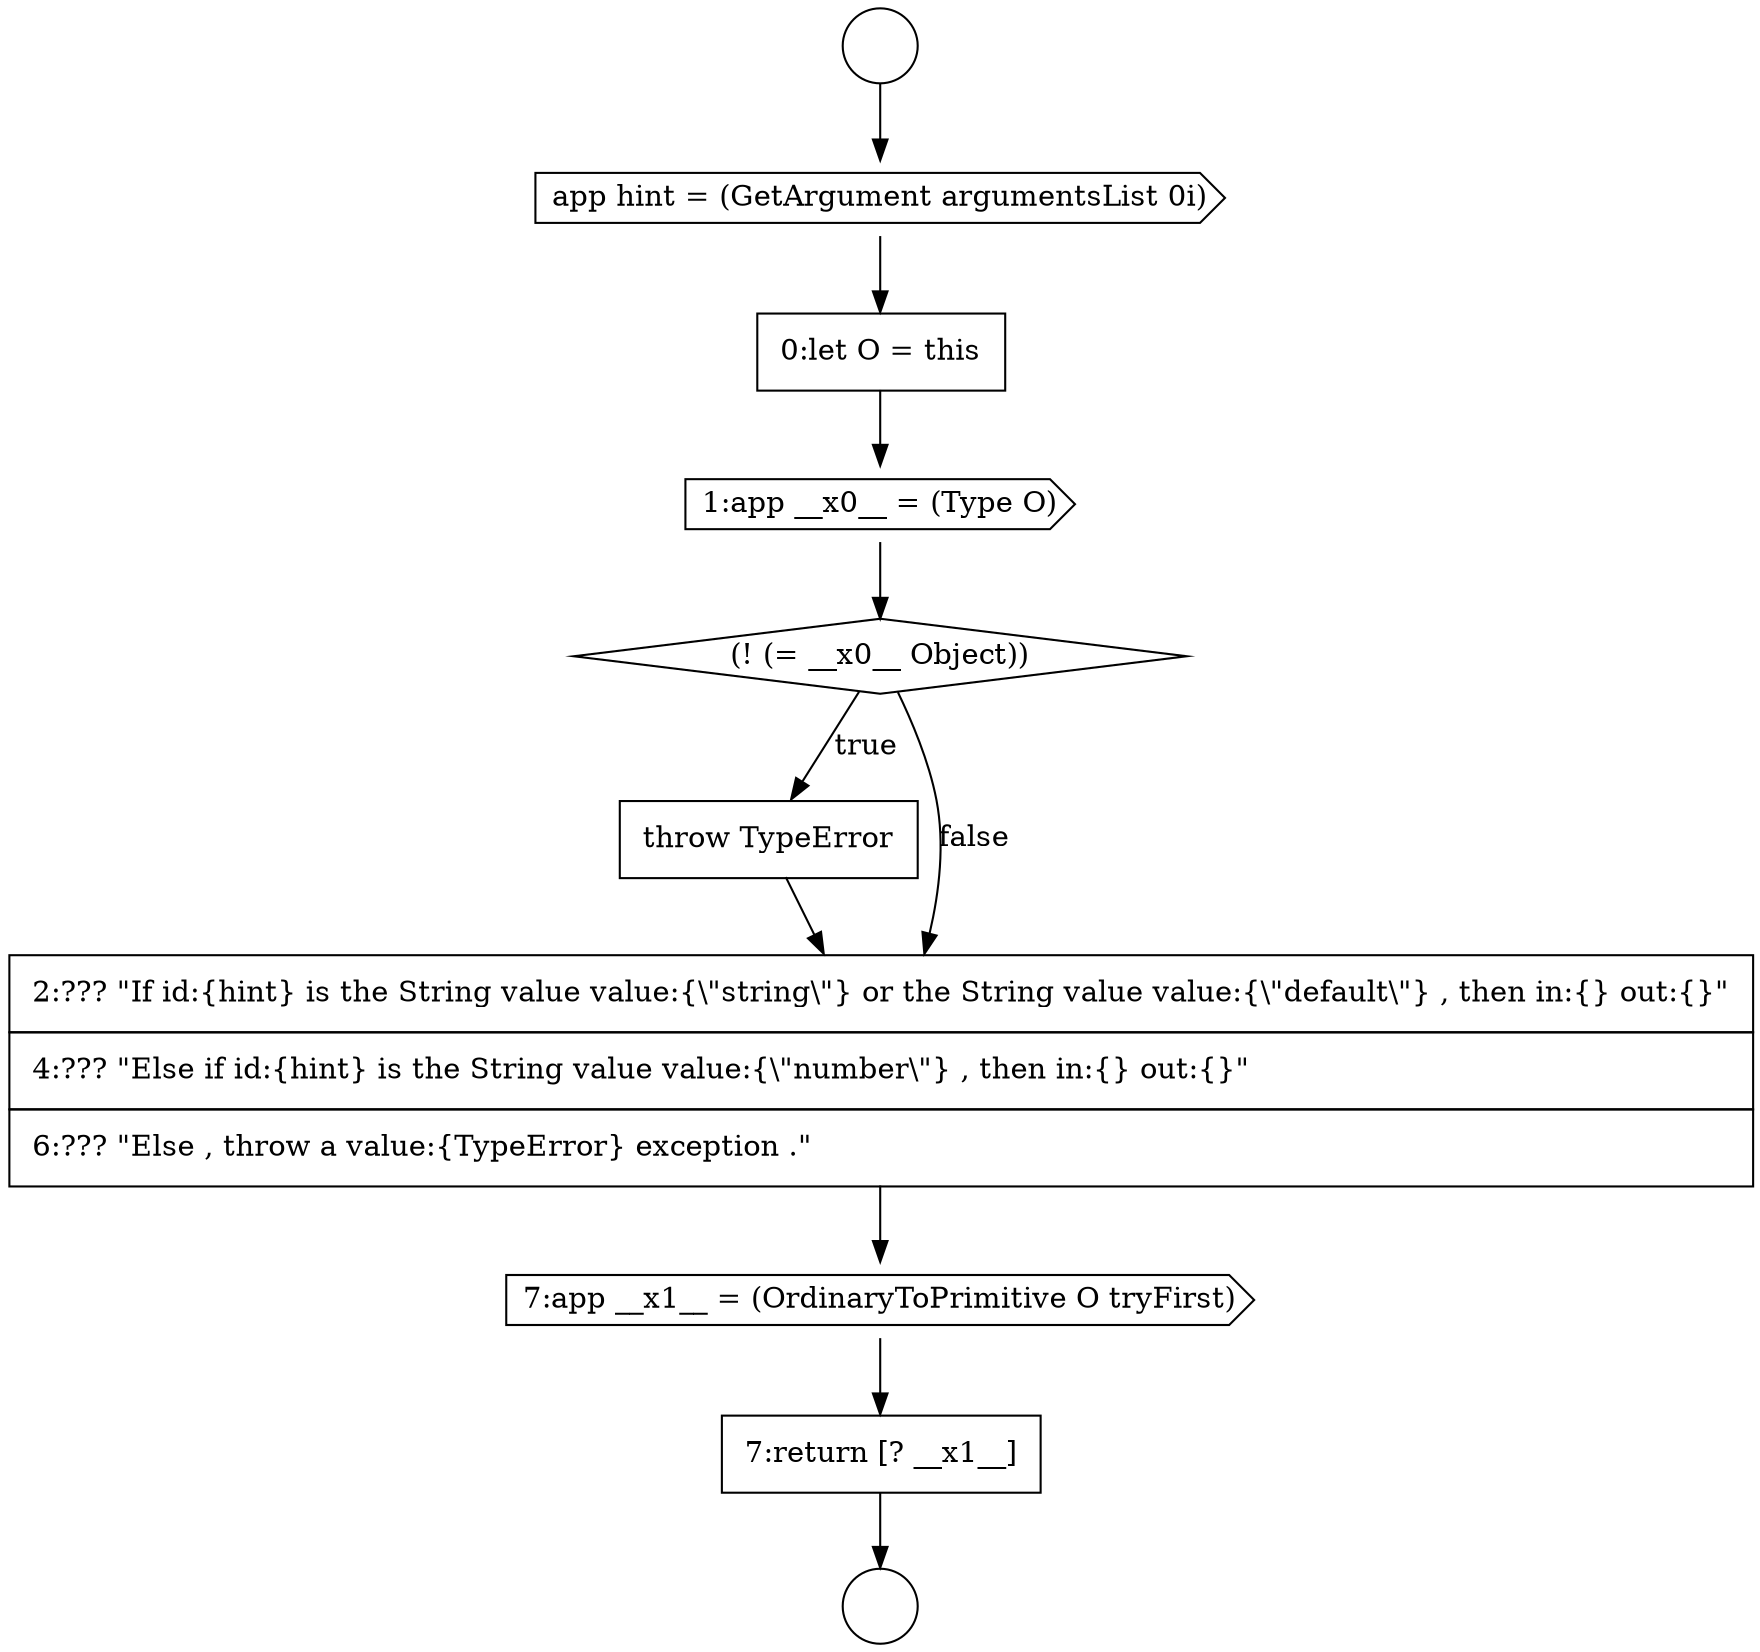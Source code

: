 digraph {
  node13886 [shape=circle label=" " color="black" fillcolor="white" style=filled]
  node13891 [shape=none, margin=0, label=<<font color="black">
    <table border="0" cellborder="1" cellspacing="0" cellpadding="10">
      <tr><td align="left">throw TypeError</td></tr>
    </table>
  </font>> color="black" fillcolor="white" style=filled]
  node13885 [shape=circle label=" " color="black" fillcolor="white" style=filled]
  node13892 [shape=none, margin=0, label=<<font color="black">
    <table border="0" cellborder="1" cellspacing="0" cellpadding="10">
      <tr><td align="left">2:??? &quot;If id:{hint} is the String value value:{\&quot;string\&quot;} or the String value value:{\&quot;default\&quot;} , then in:{} out:{}&quot;</td></tr>
      <tr><td align="left">4:??? &quot;Else if id:{hint} is the String value value:{\&quot;number\&quot;} , then in:{} out:{}&quot;</td></tr>
      <tr><td align="left">6:??? &quot;Else , throw a value:{TypeError} exception .&quot;</td></tr>
    </table>
  </font>> color="black" fillcolor="white" style=filled]
  node13888 [shape=none, margin=0, label=<<font color="black">
    <table border="0" cellborder="1" cellspacing="0" cellpadding="10">
      <tr><td align="left">0:let O = this</td></tr>
    </table>
  </font>> color="black" fillcolor="white" style=filled]
  node13889 [shape=cds, label=<<font color="black">1:app __x0__ = (Type O)</font>> color="black" fillcolor="white" style=filled]
  node13893 [shape=cds, label=<<font color="black">7:app __x1__ = (OrdinaryToPrimitive O tryFirst)</font>> color="black" fillcolor="white" style=filled]
  node13887 [shape=cds, label=<<font color="black">app hint = (GetArgument argumentsList 0i)</font>> color="black" fillcolor="white" style=filled]
  node13890 [shape=diamond, label=<<font color="black">(! (= __x0__ Object))</font>> color="black" fillcolor="white" style=filled]
  node13894 [shape=none, margin=0, label=<<font color="black">
    <table border="0" cellborder="1" cellspacing="0" cellpadding="10">
      <tr><td align="left">7:return [? __x1__]</td></tr>
    </table>
  </font>> color="black" fillcolor="white" style=filled]
  node13887 -> node13888 [ color="black"]
  node13889 -> node13890 [ color="black"]
  node13894 -> node13886 [ color="black"]
  node13891 -> node13892 [ color="black"]
  node13893 -> node13894 [ color="black"]
  node13892 -> node13893 [ color="black"]
  node13890 -> node13891 [label=<<font color="black">true</font>> color="black"]
  node13890 -> node13892 [label=<<font color="black">false</font>> color="black"]
  node13885 -> node13887 [ color="black"]
  node13888 -> node13889 [ color="black"]
}
